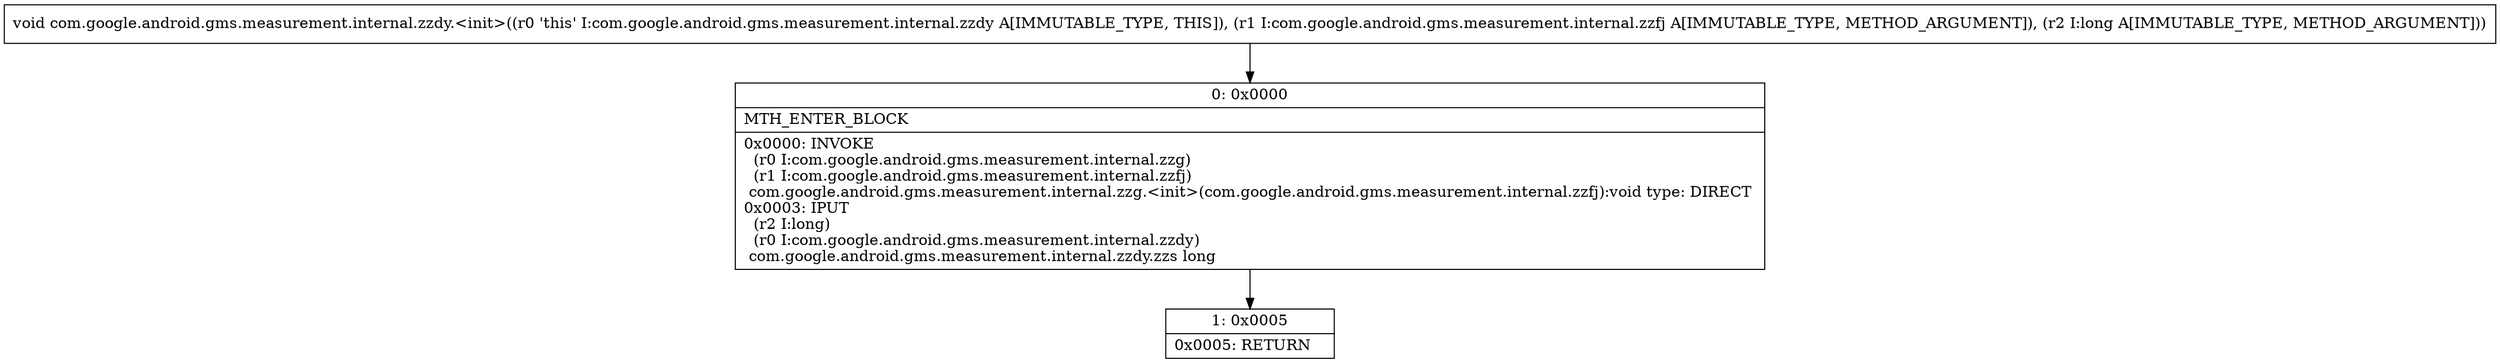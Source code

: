 digraph "CFG forcom.google.android.gms.measurement.internal.zzdy.\<init\>(Lcom\/google\/android\/gms\/measurement\/internal\/zzfj;J)V" {
Node_0 [shape=record,label="{0\:\ 0x0000|MTH_ENTER_BLOCK\l|0x0000: INVOKE  \l  (r0 I:com.google.android.gms.measurement.internal.zzg)\l  (r1 I:com.google.android.gms.measurement.internal.zzfj)\l com.google.android.gms.measurement.internal.zzg.\<init\>(com.google.android.gms.measurement.internal.zzfj):void type: DIRECT \l0x0003: IPUT  \l  (r2 I:long)\l  (r0 I:com.google.android.gms.measurement.internal.zzdy)\l com.google.android.gms.measurement.internal.zzdy.zzs long \l}"];
Node_1 [shape=record,label="{1\:\ 0x0005|0x0005: RETURN   \l}"];
MethodNode[shape=record,label="{void com.google.android.gms.measurement.internal.zzdy.\<init\>((r0 'this' I:com.google.android.gms.measurement.internal.zzdy A[IMMUTABLE_TYPE, THIS]), (r1 I:com.google.android.gms.measurement.internal.zzfj A[IMMUTABLE_TYPE, METHOD_ARGUMENT]), (r2 I:long A[IMMUTABLE_TYPE, METHOD_ARGUMENT])) }"];
MethodNode -> Node_0;
Node_0 -> Node_1;
}


